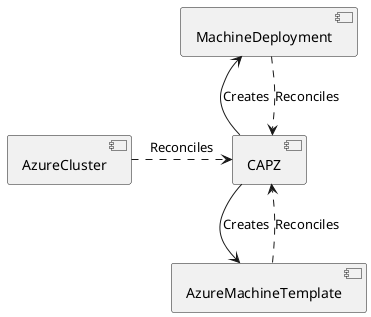 @startuml
[AzureCluster] .right.> [CAPZ]: Reconciles
[CAPZ]-up-> [MachineDeployment]: Creates
[CAPZ]-down-> [AzureMachineTemplate]: Creates
[MachineDeployment] ..> [CAPZ]: Reconciles
[AzureMachineTemplate] ..> [CAPZ]: Reconciles
@enduml
